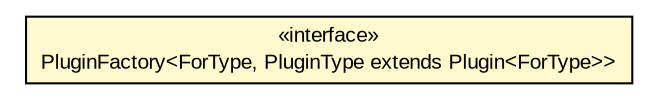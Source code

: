 #!/usr/local/bin/dot
#
# Class diagram 
# Generated by UMLGraph version 5.1 (http://www.umlgraph.org/)
#

digraph G {
	edge [fontname="arial",fontsize=10,labelfontname="arial",labelfontsize=10];
	node [fontname="arial",fontsize=10,shape=plaintext];
	nodesep=0.25;
	ranksep=0.5;
	// io.nextweb.plugins.PluginFactory<ForType, PluginType extends io.nextweb.plugins.Plugin<ForType>>
	c7123 [label=<<table title="io.nextweb.plugins.PluginFactory" border="0" cellborder="1" cellspacing="0" cellpadding="2" port="p" bgcolor="lemonChiffon" href="./PluginFactory.html">
		<tr><td><table border="0" cellspacing="0" cellpadding="1">
<tr><td align="center" balign="center"> &#171;interface&#187; </td></tr>
<tr><td align="center" balign="center"> PluginFactory&lt;ForType, PluginType extends Plugin&lt;ForType&gt;&gt; </td></tr>
		</table></td></tr>
		</table>>, fontname="arial", fontcolor="black", fontsize=10.0];
}

